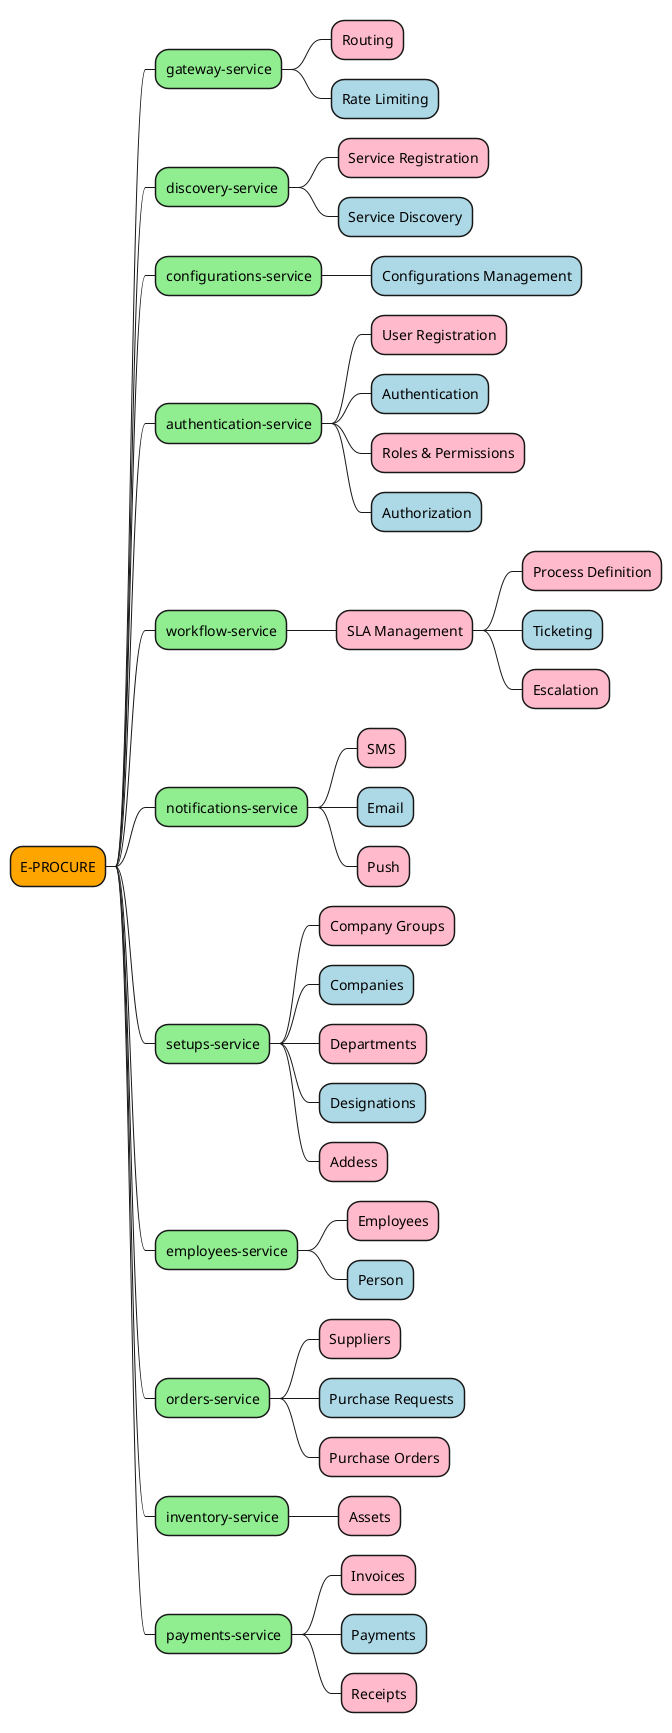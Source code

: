 @startmindmap
*[#Orange] E-PROCURE
 *[#lightgreen] gateway-service
  *[#FFBBCC] Routing
  *[#lightblue] Rate Limiting
 *[#lightgreen] discovery-service
  *[#FFBBCC] Service Registration
  *[#lightblue] Service Discovery
 *[#lightgreen] configurations-service
  *[#lightblue] Configurations Management
 *[#lightgreen] authentication-service
  *[#FFBBCC] User Registration
  *[#lightblue] Authentication
  *[#FFBBCC] Roles & Permissions
  *[#lightblue] Authorization
 *[#lightgreen] workflow-service
  *[#FFBBCC] SLA Management
   *[#FFBBCC] Process Definition
   *[#lightblue] Ticketing
   *[#FFBBCC] Escalation
 *[#lightgreen] notifications-service
  *[#FFBBCC] SMS
  *[#lightblue] Email
  *[#FFBBCC] Push
 *[#lightgreen] setups-service
  *[#FFBBCC] Company Groups
  *[#lightblue] Companies
  *[#FFBBCC] Departments
  *[#lightblue] Designations
  *[#FFBBCC] Addess
 *[#lightgreen] employees-service
  *[#FFBBCC] Employees
  *[#lightblue] Person
 *[#lightgreen] orders-service
  *[#FFBBCC] Suppliers
  *[#lightblue] Purchase Requests
  *[#FFBBCC] Purchase Orders
 *[#lightgreen] inventory-service
  *[#FFBBCC] Assets
 *[#lightgreen] payments-service
  *[#FFBBCC] Invoices
  *[#lightblue] Payments
  *[#FFBBCC] Receipts
@endmindmap
